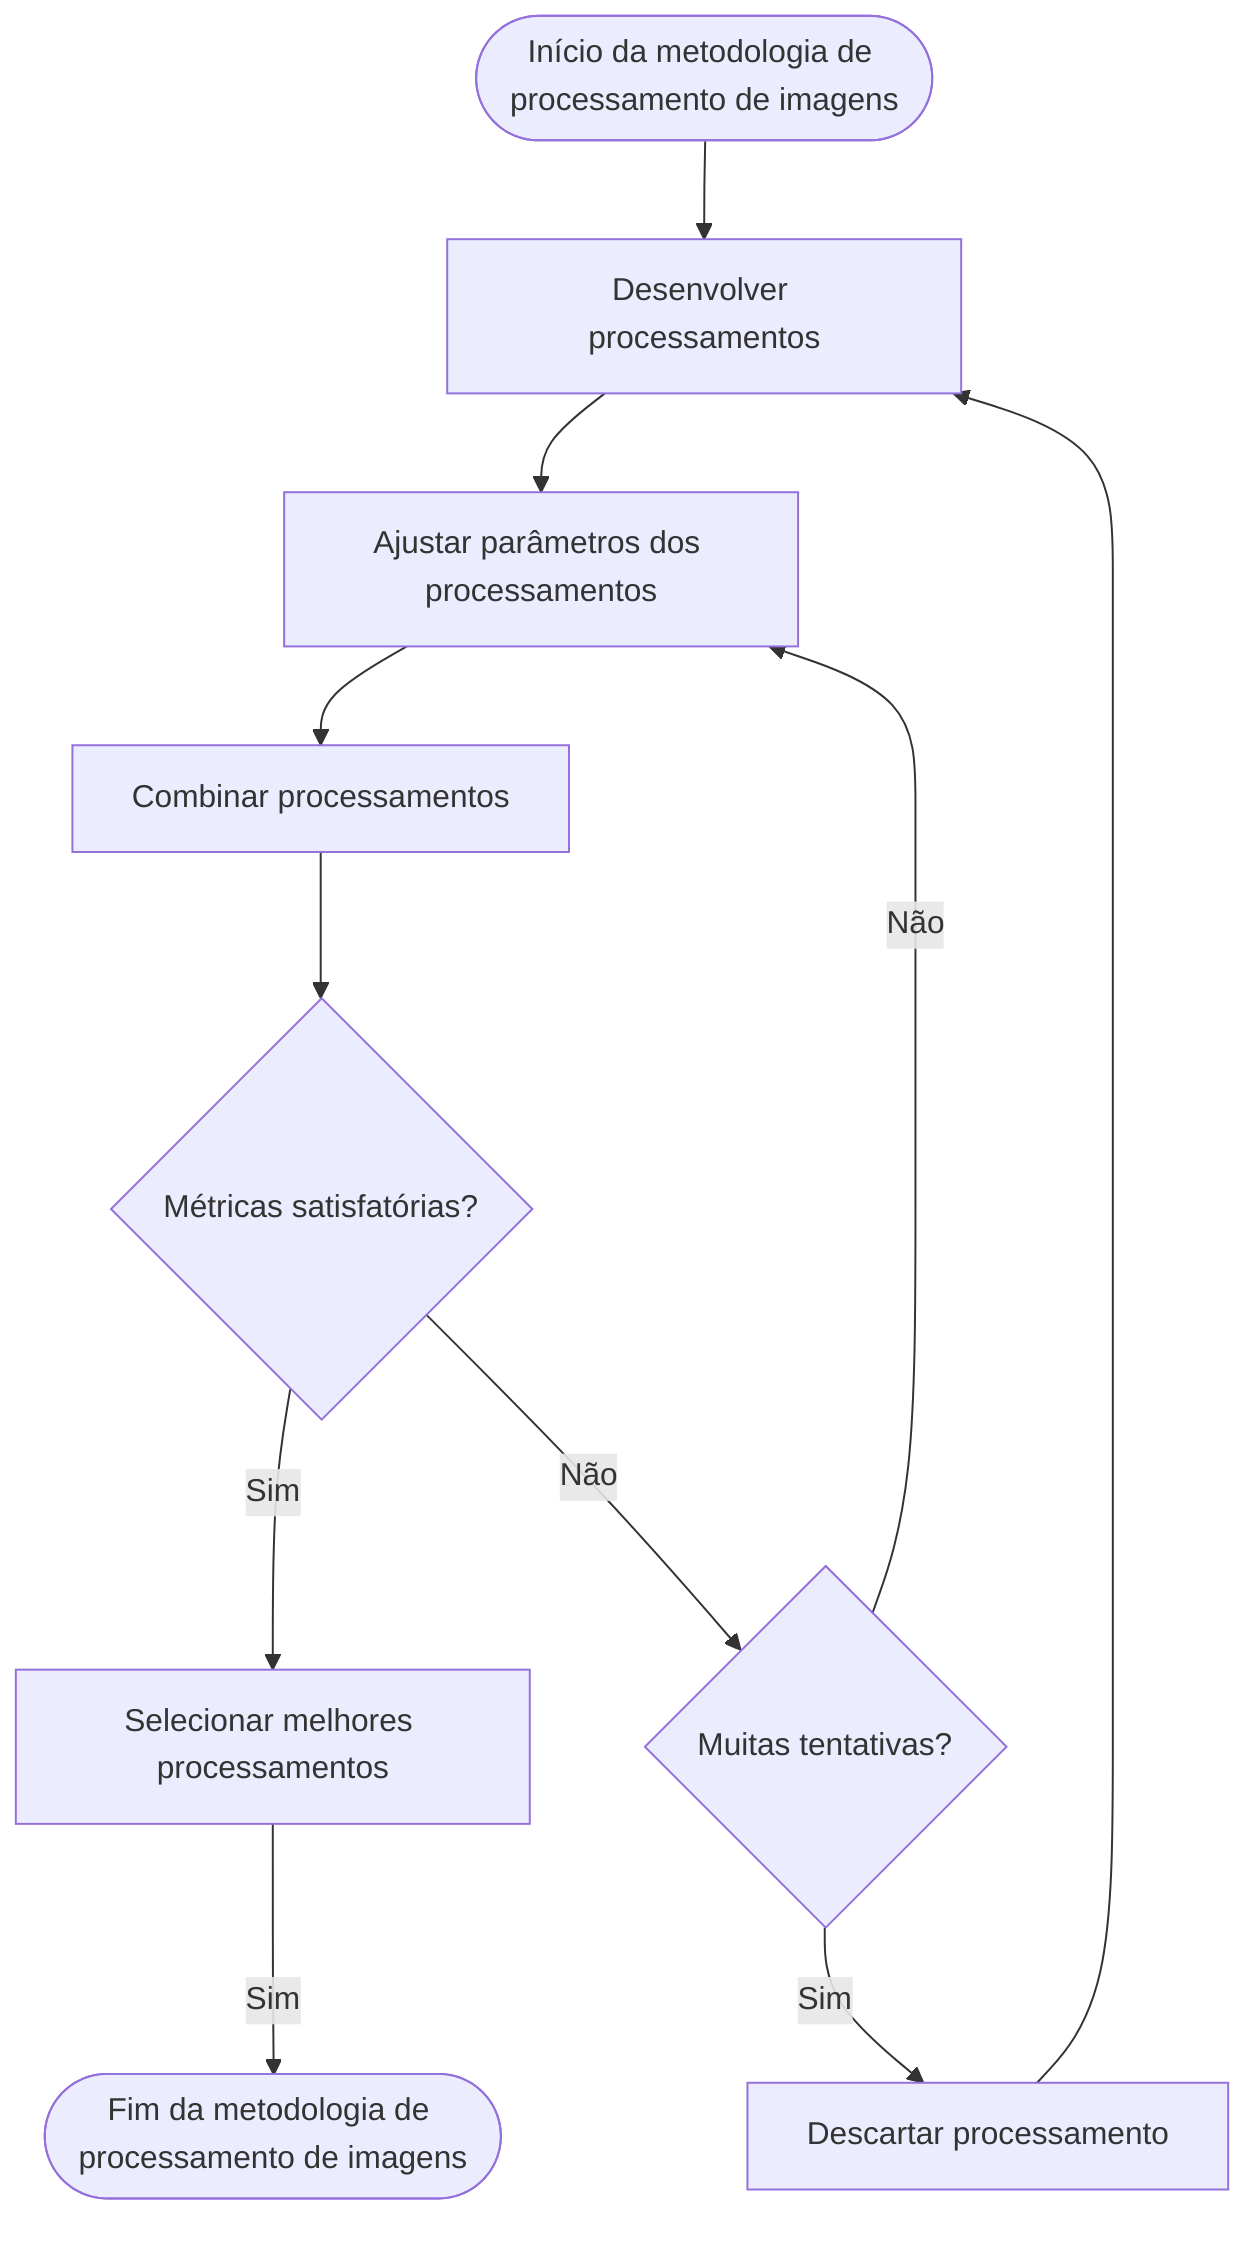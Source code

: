 ---
config:
  theme: mc
  look: classic
  layout: dagre
---
flowchart TD
    A(["Início da metodologia de processamento de imagens"]) --> B["Desenvolver processamentos"]
    B --> C["Ajustar parâmetros dos processamentos"]
    C --> D["Combinar processamentos"]
    D --> E{"Métricas satisfatórias?"}
    E -- Sim --> F["Selecionar melhores processamentos"]
    F -- Sim --> I(["Fim da metodologia de processamento de imagens"])
    E -- Não --> H{"Muitas tentativas?"}
    H -- Sim --> n1["Descartar processamento"]
    H -- Não --> C
    n1 --> B